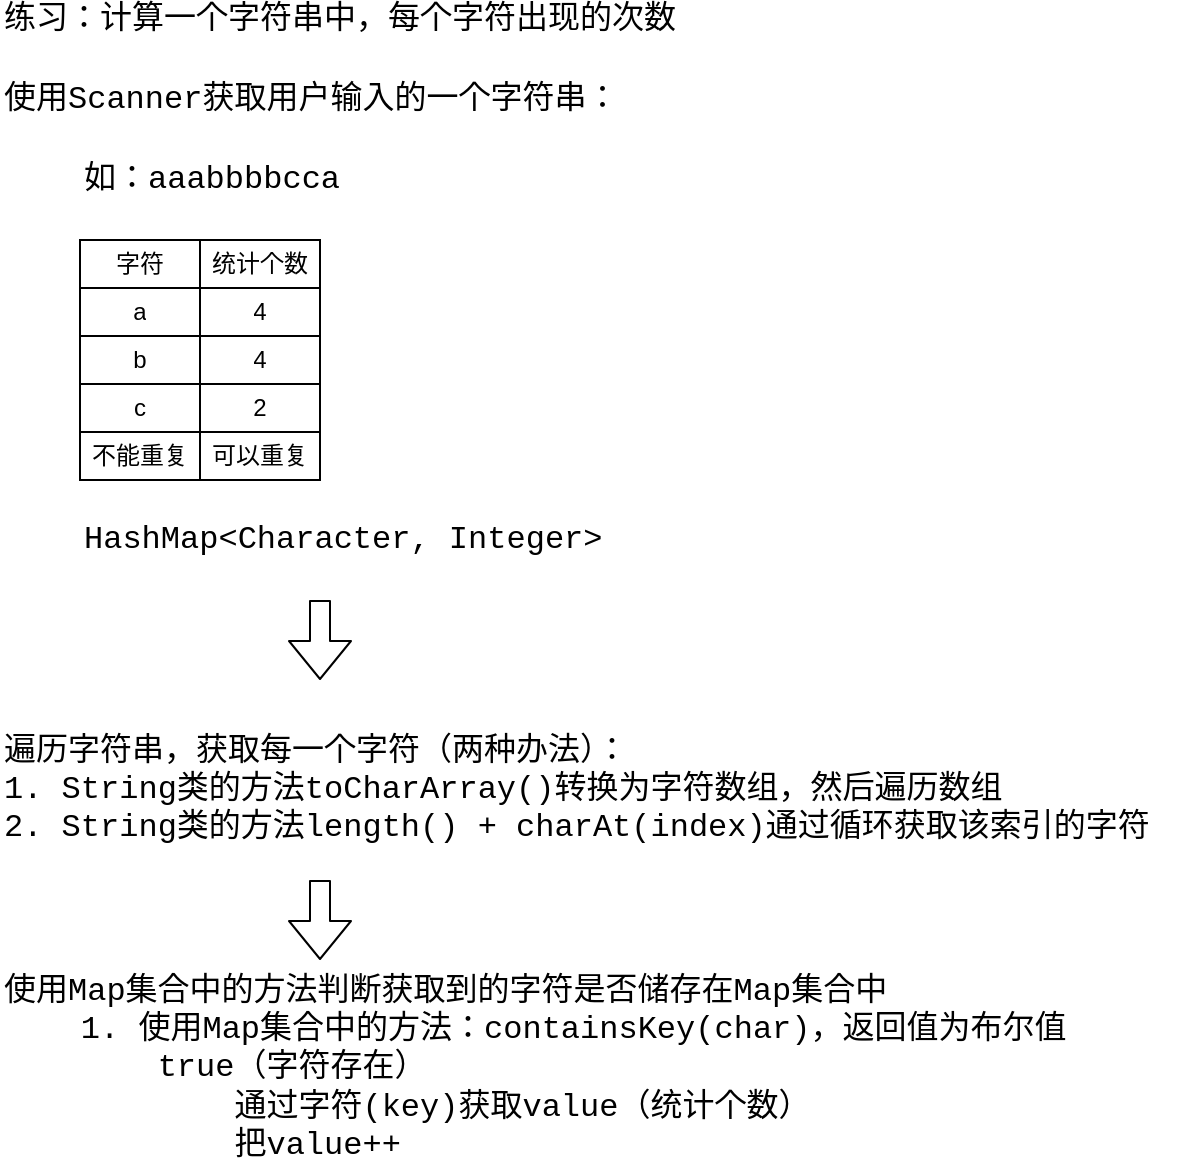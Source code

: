<mxfile version="13.6.2" type="device"><diagram id="uku753PNJjhIxBM8tbRd" name="Page-1"><mxGraphModel dx="1072" dy="802" grid="1" gridSize="10" guides="1" tooltips="1" connect="1" arrows="1" fold="1" page="1" pageScale="1" pageWidth="1100" pageHeight="850" math="0" shadow="0"><root><mxCell id="0"/><mxCell id="1" parent="0"/><mxCell id="JjibPkjJ1ixfCOk4DI0J-1" value="&lt;font style=&quot;font-size: 16px;&quot;&gt;练习：计算一个字符串中，每个字符出现的次数&lt;br style=&quot;font-size: 16px;&quot;&gt;&lt;/font&gt;" style="text;html=1;align=left;verticalAlign=middle;resizable=0;points=[];autosize=1;fontFamily=Courier New;fontSize=16;" vertex="1" parent="1"><mxGeometry width="350" height="20" as="geometry"/></mxCell><mxCell id="JjibPkjJ1ixfCOk4DI0J-2" value="使用Scanner获取用户输入的一个字符串：" style="text;html=1;align=left;verticalAlign=middle;resizable=0;points=[];autosize=1;fontFamily=Courier New;fontSize=16;" vertex="1" parent="1"><mxGeometry y="40" width="320" height="20" as="geometry"/></mxCell><mxCell id="JjibPkjJ1ixfCOk4DI0J-3" value="如：aaabbbbcca" style="text;html=1;align=left;verticalAlign=middle;resizable=0;points=[];autosize=1;fontFamily=Courier New;fontSize=16;" vertex="1" parent="1"><mxGeometry x="40" y="80" width="140" height="20" as="geometry"/></mxCell><mxCell id="JjibPkjJ1ixfCOk4DI0J-4" value="" style="shape=table;html=1;whiteSpace=wrap;startSize=0;container=1;collapsible=0;childLayout=tableLayout;" vertex="1" parent="1"><mxGeometry x="40" y="120" width="120" height="120" as="geometry"/></mxCell><mxCell id="JjibPkjJ1ixfCOk4DI0J-5" value="" style="shape=partialRectangle;html=1;whiteSpace=wrap;collapsible=0;dropTarget=0;pointerEvents=0;fillColor=none;top=0;left=0;bottom=0;right=0;points=[[0,0.5],[1,0.5]];portConstraint=eastwest;" vertex="1" parent="JjibPkjJ1ixfCOk4DI0J-4"><mxGeometry width="120" height="24" as="geometry"/></mxCell><mxCell id="JjibPkjJ1ixfCOk4DI0J-6" value="字符" style="shape=partialRectangle;html=1;whiteSpace=wrap;connectable=0;overflow=hidden;fillColor=none;top=0;left=0;bottom=0;right=0;" vertex="1" parent="JjibPkjJ1ixfCOk4DI0J-5"><mxGeometry width="60" height="24" as="geometry"/></mxCell><mxCell id="JjibPkjJ1ixfCOk4DI0J-7" value="统计个数" style="shape=partialRectangle;html=1;whiteSpace=wrap;connectable=0;overflow=hidden;fillColor=none;top=0;left=0;bottom=0;right=0;" vertex="1" parent="JjibPkjJ1ixfCOk4DI0J-5"><mxGeometry x="60" width="60" height="24" as="geometry"/></mxCell><mxCell id="JjibPkjJ1ixfCOk4DI0J-8" value="" style="shape=partialRectangle;html=1;whiteSpace=wrap;collapsible=0;dropTarget=0;pointerEvents=0;fillColor=none;top=0;left=0;bottom=0;right=0;points=[[0,0.5],[1,0.5]];portConstraint=eastwest;" vertex="1" parent="JjibPkjJ1ixfCOk4DI0J-4"><mxGeometry y="24" width="120" height="24" as="geometry"/></mxCell><mxCell id="JjibPkjJ1ixfCOk4DI0J-9" value="a" style="shape=partialRectangle;html=1;whiteSpace=wrap;connectable=0;overflow=hidden;fillColor=none;top=0;left=0;bottom=0;right=0;" vertex="1" parent="JjibPkjJ1ixfCOk4DI0J-8"><mxGeometry width="60" height="24" as="geometry"/></mxCell><mxCell id="JjibPkjJ1ixfCOk4DI0J-10" value="4" style="shape=partialRectangle;html=1;whiteSpace=wrap;connectable=0;overflow=hidden;fillColor=none;top=0;left=0;bottom=0;right=0;" vertex="1" parent="JjibPkjJ1ixfCOk4DI0J-8"><mxGeometry x="60" width="60" height="24" as="geometry"/></mxCell><mxCell id="JjibPkjJ1ixfCOk4DI0J-11" value="" style="shape=partialRectangle;html=1;whiteSpace=wrap;collapsible=0;dropTarget=0;pointerEvents=0;fillColor=none;top=0;left=0;bottom=0;right=0;points=[[0,0.5],[1,0.5]];portConstraint=eastwest;" vertex="1" parent="JjibPkjJ1ixfCOk4DI0J-4"><mxGeometry y="48" width="120" height="24" as="geometry"/></mxCell><mxCell id="JjibPkjJ1ixfCOk4DI0J-12" value="b" style="shape=partialRectangle;html=1;whiteSpace=wrap;connectable=0;overflow=hidden;fillColor=none;top=0;left=0;bottom=0;right=0;" vertex="1" parent="JjibPkjJ1ixfCOk4DI0J-11"><mxGeometry width="60" height="24" as="geometry"/></mxCell><mxCell id="JjibPkjJ1ixfCOk4DI0J-13" value="4" style="shape=partialRectangle;html=1;whiteSpace=wrap;connectable=0;overflow=hidden;fillColor=none;top=0;left=0;bottom=0;right=0;" vertex="1" parent="JjibPkjJ1ixfCOk4DI0J-11"><mxGeometry x="60" width="60" height="24" as="geometry"/></mxCell><mxCell id="JjibPkjJ1ixfCOk4DI0J-14" value="" style="shape=partialRectangle;html=1;whiteSpace=wrap;collapsible=0;dropTarget=0;pointerEvents=0;fillColor=none;top=0;left=0;bottom=0;right=0;points=[[0,0.5],[1,0.5]];portConstraint=eastwest;" vertex="1" parent="JjibPkjJ1ixfCOk4DI0J-4"><mxGeometry y="72" width="120" height="24" as="geometry"/></mxCell><mxCell id="JjibPkjJ1ixfCOk4DI0J-15" value="c" style="shape=partialRectangle;html=1;whiteSpace=wrap;connectable=0;overflow=hidden;fillColor=none;top=0;left=0;bottom=0;right=0;" vertex="1" parent="JjibPkjJ1ixfCOk4DI0J-14"><mxGeometry width="60" height="24" as="geometry"/></mxCell><mxCell id="JjibPkjJ1ixfCOk4DI0J-16" value="2" style="shape=partialRectangle;html=1;whiteSpace=wrap;connectable=0;overflow=hidden;fillColor=none;top=0;left=0;bottom=0;right=0;" vertex="1" parent="JjibPkjJ1ixfCOk4DI0J-14"><mxGeometry x="60" width="60" height="24" as="geometry"/></mxCell><mxCell id="JjibPkjJ1ixfCOk4DI0J-17" value="" style="shape=partialRectangle;html=1;whiteSpace=wrap;collapsible=0;dropTarget=0;pointerEvents=0;fillColor=none;top=0;left=0;bottom=0;right=0;points=[[0,0.5],[1,0.5]];portConstraint=eastwest;" vertex="1" parent="JjibPkjJ1ixfCOk4DI0J-4"><mxGeometry y="96" width="120" height="24" as="geometry"/></mxCell><mxCell id="JjibPkjJ1ixfCOk4DI0J-18" value="不能重复" style="shape=partialRectangle;html=1;whiteSpace=wrap;connectable=0;overflow=hidden;fillColor=none;top=0;left=0;bottom=0;right=0;" vertex="1" parent="JjibPkjJ1ixfCOk4DI0J-17"><mxGeometry width="60" height="24" as="geometry"/></mxCell><mxCell id="JjibPkjJ1ixfCOk4DI0J-19" value="可以重复" style="shape=partialRectangle;html=1;whiteSpace=wrap;connectable=0;overflow=hidden;fillColor=none;top=0;left=0;bottom=0;right=0;" vertex="1" parent="JjibPkjJ1ixfCOk4DI0J-17"><mxGeometry x="60" width="60" height="24" as="geometry"/></mxCell><mxCell id="JjibPkjJ1ixfCOk4DI0J-20" value="HashMap&amp;lt;Character, Integer&amp;gt;" style="text;html=1;align=left;verticalAlign=middle;resizable=0;points=[];autosize=1;fontSize=16;fontFamily=Courier New;" vertex="1" parent="1"><mxGeometry x="40" y="260" width="270" height="20" as="geometry"/></mxCell><mxCell id="JjibPkjJ1ixfCOk4DI0J-21" value="" style="shape=flexArrow;endArrow=classic;html=1;fontFamily=Courier New;fontSize=16;" edge="1" parent="1"><mxGeometry width="50" height="50" relative="1" as="geometry"><mxPoint x="160" y="300" as="sourcePoint"/><mxPoint x="160" y="340" as="targetPoint"/></mxGeometry></mxCell><mxCell id="JjibPkjJ1ixfCOk4DI0J-22" value="遍历字符串，获取每一个字符（两种办法）：&lt;br&gt;1. String类的方法toCharArray()转换为字符数组，然后遍历数组&lt;br&gt;2. String类的方法length() + charAt(index)通过循环获取该索引的字符" style="text;html=1;align=left;verticalAlign=top;resizable=0;points=[];autosize=1;fontSize=16;fontFamily=Courier New;" vertex="1" parent="1"><mxGeometry y="360" width="590" height="60" as="geometry"/></mxCell><mxCell id="JjibPkjJ1ixfCOk4DI0J-23" value="" style="shape=flexArrow;endArrow=classic;html=1;fontFamily=Courier New;fontSize=16;" edge="1" parent="1"><mxGeometry width="50" height="50" relative="1" as="geometry"><mxPoint x="160" y="440" as="sourcePoint"/><mxPoint x="160" y="480" as="targetPoint"/></mxGeometry></mxCell><mxCell id="JjibPkjJ1ixfCOk4DI0J-24" value="使用Map集合中的方法判断获取到的字符是否储存在Map集合中&lt;br&gt;&amp;nbsp; &amp;nbsp; 1. 使用Map集合中的方法：containsKey(char)，返回值为布尔值&lt;br&gt;&amp;nbsp; &amp;nbsp; &amp;nbsp; &amp;nbsp; true（字符存在）&lt;br&gt;&amp;nbsp; &amp;nbsp; &amp;nbsp; &amp;nbsp; &amp;nbsp; &amp;nbsp; 通过字符(key)获取value（统计个数）&lt;br&gt;&amp;nbsp; &amp;nbsp; &amp;nbsp; &amp;nbsp; &amp;nbsp; &amp;nbsp; 把value++" style="text;html=1;align=left;verticalAlign=top;resizable=0;points=[];autosize=1;fontSize=16;fontFamily=Courier New;" vertex="1" parent="1"><mxGeometry y="480" width="550" height="100" as="geometry"/></mxCell></root></mxGraphModel></diagram></mxfile>